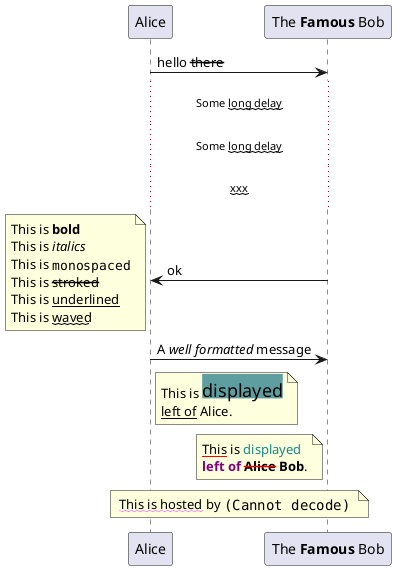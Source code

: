 '
'Basics: Creole and HTML
'
'It is also possible to use creole formatting:
'--: Dash as stroke
'...: Dots before and after
'"": monospace
'//:italic
'__:underline
'~~: space before after
@startuml
participant Alice
participant "The **Famous** Bob" as Bob

Alice -> Bob : hello --there--
    ... Some ~~long delay~~ ...
    ... Some ~~long delay~~ ...
    ... ~~xxx~~ ...
Bob -> Alice : ok
    note left
        This is **bold**
        This is //italics//
        This is ""monospaced""
        This is --stroked--
        This is __underlined__
        This is ~~waved~~
    end note
Alice -> Bob : A //well formatted// message
    note right of Alice
        This is <back:cadetblue><size:18>displayed</size></back>
        __left of__ Alice.
    end note
note left of Bob
    <u:red>This</u> is <color #118888>displayed</color>
    **<color purple>left of</color> <s:red>Alice</strike> Bob**.
end note
note over Alice, Bob
    <w:#FF33FF>This is hosted</w> by <img /home/pchauvet/Pictures/coronavirus.png>
end note
@enduml